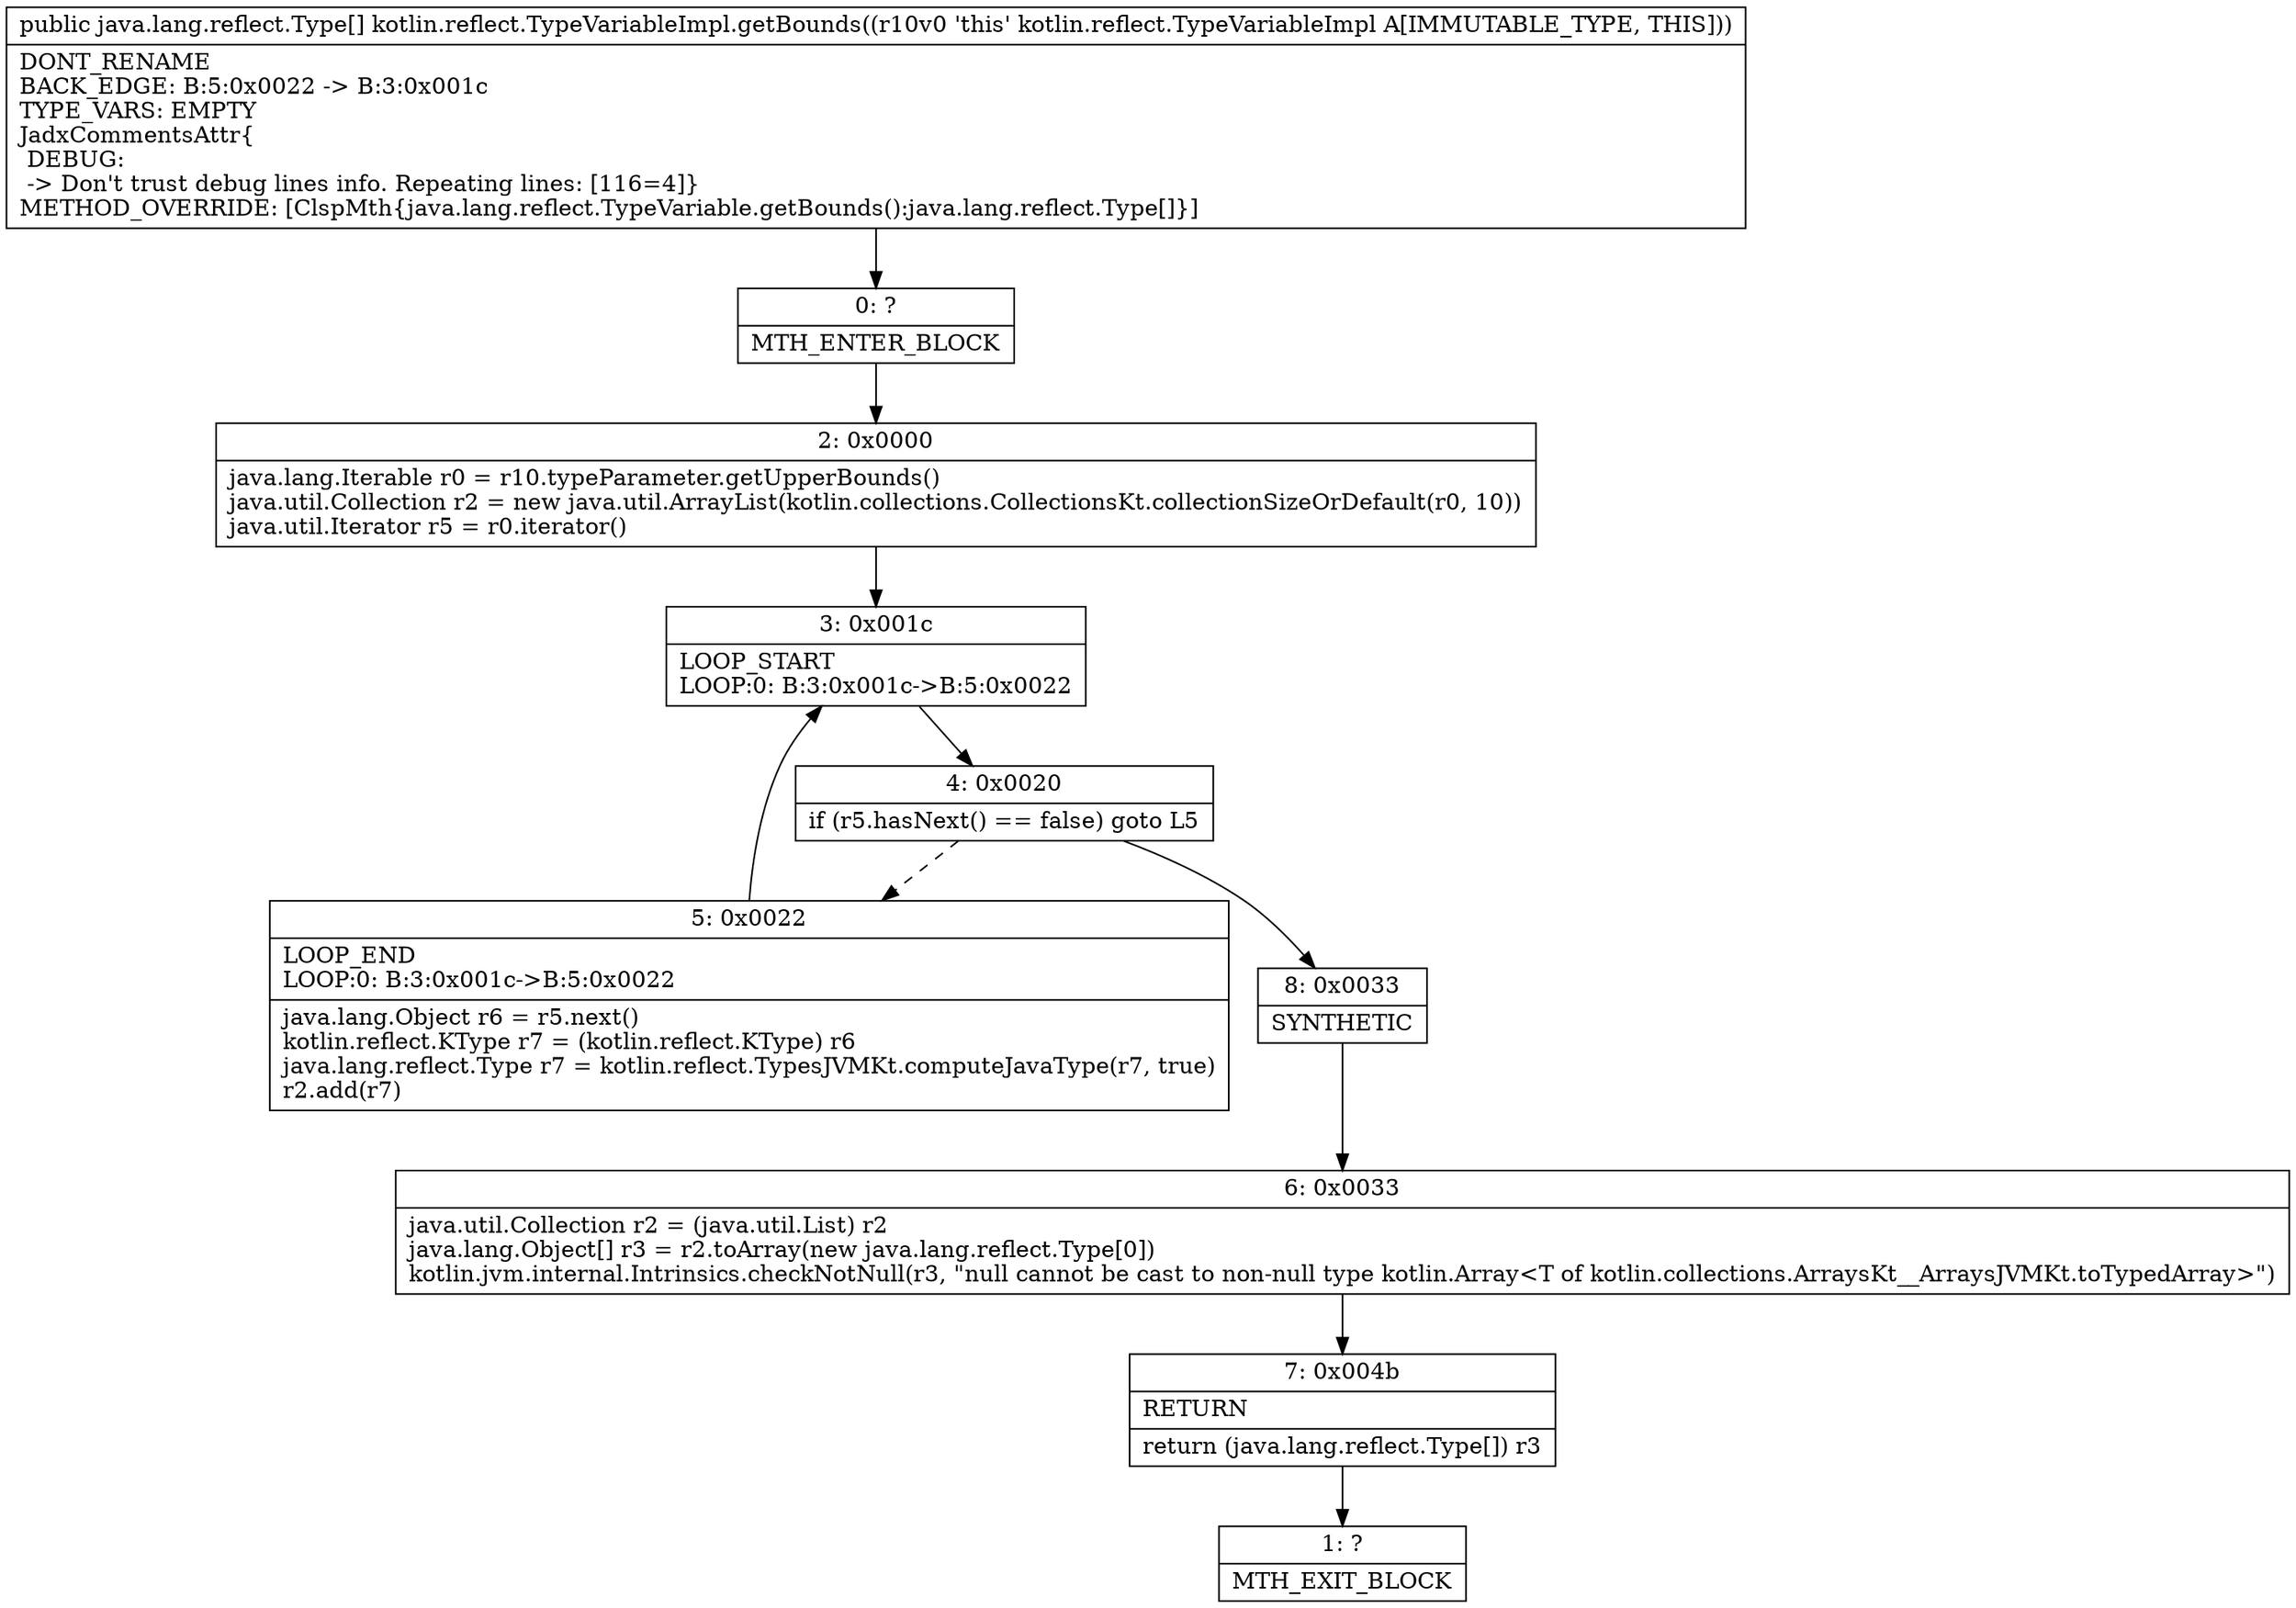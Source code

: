 digraph "CFG forkotlin.reflect.TypeVariableImpl.getBounds()[Ljava\/lang\/reflect\/Type;" {
Node_0 [shape=record,label="{0\:\ ?|MTH_ENTER_BLOCK\l}"];
Node_2 [shape=record,label="{2\:\ 0x0000|java.lang.Iterable r0 = r10.typeParameter.getUpperBounds()\ljava.util.Collection r2 = new java.util.ArrayList(kotlin.collections.CollectionsKt.collectionSizeOrDefault(r0, 10))\ljava.util.Iterator r5 = r0.iterator()\l}"];
Node_3 [shape=record,label="{3\:\ 0x001c|LOOP_START\lLOOP:0: B:3:0x001c\-\>B:5:0x0022\l}"];
Node_4 [shape=record,label="{4\:\ 0x0020|if (r5.hasNext() == false) goto L5\l}"];
Node_5 [shape=record,label="{5\:\ 0x0022|LOOP_END\lLOOP:0: B:3:0x001c\-\>B:5:0x0022\l|java.lang.Object r6 = r5.next()\lkotlin.reflect.KType r7 = (kotlin.reflect.KType) r6\ljava.lang.reflect.Type r7 = kotlin.reflect.TypesJVMKt.computeJavaType(r7, true)\lr2.add(r7)\l}"];
Node_8 [shape=record,label="{8\:\ 0x0033|SYNTHETIC\l}"];
Node_6 [shape=record,label="{6\:\ 0x0033|java.util.Collection r2 = (java.util.List) r2\ljava.lang.Object[] r3 = r2.toArray(new java.lang.reflect.Type[0])\lkotlin.jvm.internal.Intrinsics.checkNotNull(r3, \"null cannot be cast to non\-null type kotlin.Array\<T of kotlin.collections.ArraysKt__ArraysJVMKt.toTypedArray\>\")\l}"];
Node_7 [shape=record,label="{7\:\ 0x004b|RETURN\l|return (java.lang.reflect.Type[]) r3\l}"];
Node_1 [shape=record,label="{1\:\ ?|MTH_EXIT_BLOCK\l}"];
MethodNode[shape=record,label="{public java.lang.reflect.Type[] kotlin.reflect.TypeVariableImpl.getBounds((r10v0 'this' kotlin.reflect.TypeVariableImpl A[IMMUTABLE_TYPE, THIS]))  | DONT_RENAME\lBACK_EDGE: B:5:0x0022 \-\> B:3:0x001c\lTYPE_VARS: EMPTY\lJadxCommentsAttr\{\l DEBUG: \l \-\> Don't trust debug lines info. Repeating lines: [116=4]\}\lMETHOD_OVERRIDE: [ClspMth\{java.lang.reflect.TypeVariable.getBounds():java.lang.reflect.Type[]\}]\l}"];
MethodNode -> Node_0;Node_0 -> Node_2;
Node_2 -> Node_3;
Node_3 -> Node_4;
Node_4 -> Node_5[style=dashed];
Node_4 -> Node_8;
Node_5 -> Node_3;
Node_8 -> Node_6;
Node_6 -> Node_7;
Node_7 -> Node_1;
}

